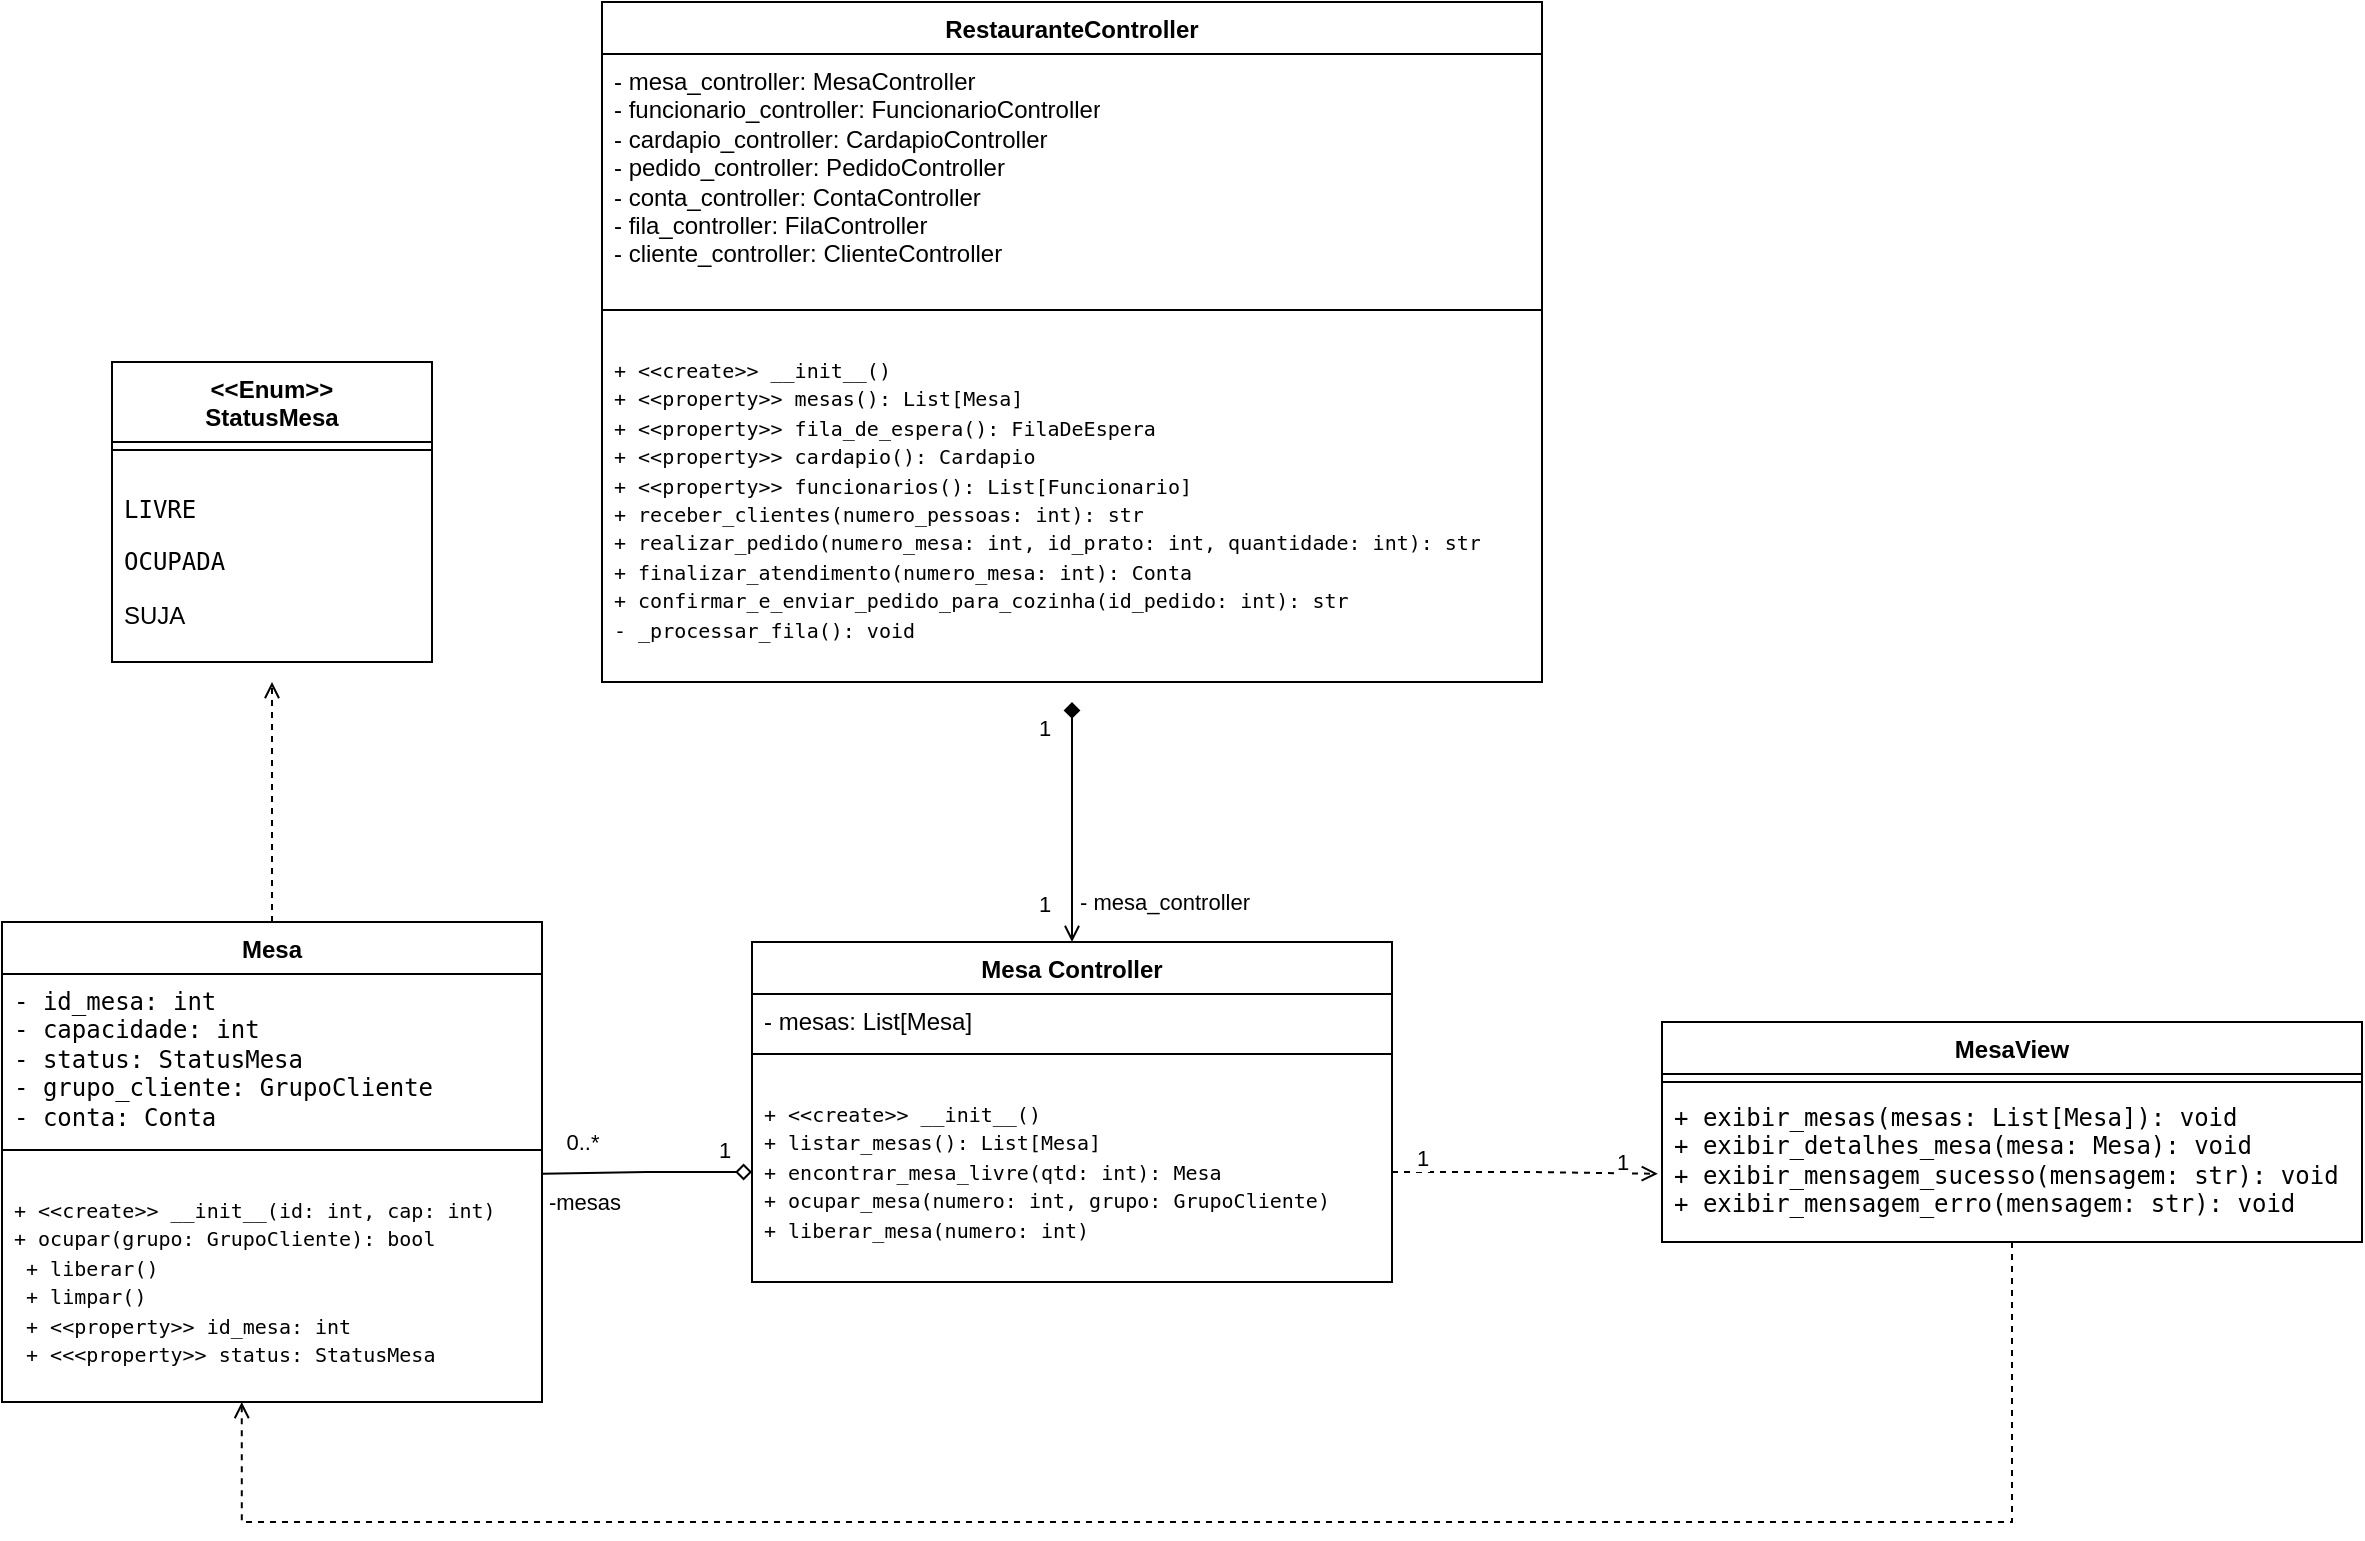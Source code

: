 <mxfile version="28.2.5">
  <diagram id="C5RBs43oDa-KdzZeNtuy" name="Page-1">
    <mxGraphModel dx="1426" dy="799" grid="1" gridSize="10" guides="1" tooltips="1" connect="1" arrows="1" fold="1" page="1" pageScale="1" pageWidth="3000" pageHeight="9000" math="0" shadow="0">
      <root>
        <mxCell id="WIyWlLk6GJQsqaUBKTNV-0" />
        <mxCell id="WIyWlLk6GJQsqaUBKTNV-1" parent="WIyWlLk6GJQsqaUBKTNV-0" />
        <mxCell id="_FP0eEG4TLwUHT1xteoR-0" value="RestauranteController&lt;div&gt;&lt;br&gt;&lt;/div&gt;" style="swimlane;fontStyle=1;align=center;verticalAlign=top;childLayout=stackLayout;horizontal=1;startSize=26;horizontalStack=0;resizeParent=1;resizeParentMax=0;resizeLast=0;collapsible=1;marginBottom=0;whiteSpace=wrap;html=1;" vertex="1" parent="WIyWlLk6GJQsqaUBKTNV-1">
          <mxGeometry x="590" y="40" width="470" height="340" as="geometry" />
        </mxCell>
        <mxCell id="_FP0eEG4TLwUHT1xteoR-1" value="- mesa_controller: MesaController&lt;br&gt;- funcionario_controller: FuncionarioController&lt;br&gt;- cardapio_controller: CardapioController&lt;br&gt;- pedido_controller: PedidoController&lt;br&gt;- conta_controller: ContaController&lt;br&gt;- fila_controller: FilaController&lt;br&gt;- cliente_controller: ClienteController" style="text;strokeColor=none;fillColor=none;align=left;verticalAlign=top;spacingLeft=4;spacingRight=4;overflow=hidden;rotatable=0;points=[[0,0.5],[1,0.5]];portConstraint=eastwest;whiteSpace=wrap;html=1;" vertex="1" parent="_FP0eEG4TLwUHT1xteoR-0">
          <mxGeometry y="26" width="470" height="124" as="geometry" />
        </mxCell>
        <mxCell id="_FP0eEG4TLwUHT1xteoR-2" value="" style="line;strokeWidth=1;fillColor=none;align=left;verticalAlign=middle;spacingTop=-1;spacingLeft=3;spacingRight=3;rotatable=0;labelPosition=right;points=[];portConstraint=eastwest;strokeColor=inherit;" vertex="1" parent="_FP0eEG4TLwUHT1xteoR-0">
          <mxGeometry y="150" width="470" height="8" as="geometry" />
        </mxCell>
        <mxCell id="_FP0eEG4TLwUHT1xteoR-3" value="&lt;div data-ved=&quot;0CAAQhtANahcKEwi997TD64-QAxUAAAAAHQAAAAAQdg&quot; data-hveid=&quot;0&quot; class=&quot;code-block ng-tns-c3159429359-102 ng-animate-disabled ng-trigger ng-trigger-codeBlockRevealAnimation&quot;&gt;&lt;div class=&quot;formatted-code-block-internal-container ng-tns-c3159429359-102&quot;&gt;&lt;div class=&quot;animated-opacity ng-tns-c3159429359-102&quot;&gt;&lt;pre class=&quot;ng-tns-c3159429359-102&quot;&gt;&lt;span style=&quot;font-size: 10px;&quot;&gt;+ &amp;lt;&amp;lt;create&amp;gt;&amp;gt; __init__()&lt;br/&gt;+ &amp;lt;&amp;lt;property&amp;gt;&amp;gt; mesas(): List[Mesa]&lt;br/&gt;+ &amp;lt;&amp;lt;property&amp;gt;&amp;gt; fila_de_espera(): FilaDeEspera&lt;br/&gt;+ &amp;lt;&amp;lt;property&amp;gt;&amp;gt; cardapio(): Cardapio&lt;br/&gt;+ &amp;lt;&amp;lt;property&amp;gt;&amp;gt; funcionarios(): List[Funcionario]&lt;br/&gt;+ receber_clientes(numero_pessoas: int): str&lt;br/&gt;+ realizar_pedido(numero_mesa: int, id_prato: int, quantidade: int): str&lt;br/&gt;+ finalizar_atendimento(numero_mesa: int): Conta&lt;br/&gt;+ confirmar_e_enviar_pedido_para_cozinha(id_pedido: int): str&lt;br/&gt;- _processar_fila(): void&lt;/span&gt;&lt;/pre&gt;&lt;/div&gt;&lt;/div&gt;&lt;/div&gt;&lt;p&gt;&lt;/p&gt;" style="text;strokeColor=none;fillColor=none;align=left;verticalAlign=top;spacingLeft=4;spacingRight=4;overflow=hidden;rotatable=0;points=[[0,0.5],[1,0.5]];portConstraint=eastwest;whiteSpace=wrap;html=1;dashed=1;" vertex="1" parent="_FP0eEG4TLwUHT1xteoR-0">
          <mxGeometry y="158" width="470" height="182" as="geometry" />
        </mxCell>
        <mxCell id="_FP0eEG4TLwUHT1xteoR-30" style="edgeStyle=orthogonalEdgeStyle;rounded=0;orthogonalLoop=1;jettySize=auto;html=1;endArrow=diamond;endFill=1;startArrow=open;startFill=0;" edge="1" parent="WIyWlLk6GJQsqaUBKTNV-1" source="_FP0eEG4TLwUHT1xteoR-4">
          <mxGeometry relative="1" as="geometry">
            <mxPoint x="825" y="390" as="targetPoint" />
          </mxGeometry>
        </mxCell>
        <mxCell id="_FP0eEG4TLwUHT1xteoR-37" value="1&lt;div&gt;&lt;br&gt;&lt;/div&gt;" style="edgeLabel;html=1;align=center;verticalAlign=middle;resizable=0;points=[];" vertex="1" connectable="0" parent="_FP0eEG4TLwUHT1xteoR-30">
          <mxGeometry x="0.05" y="-1" relative="1" as="geometry">
            <mxPoint x="-16" y="-37" as="offset" />
          </mxGeometry>
        </mxCell>
        <mxCell id="_FP0eEG4TLwUHT1xteoR-38" value="1" style="edgeLabel;html=1;align=center;verticalAlign=middle;resizable=0;points=[];" vertex="1" connectable="0" parent="_FP0eEG4TLwUHT1xteoR-30">
          <mxGeometry x="0.096" relative="1" as="geometry">
            <mxPoint x="-15" y="46" as="offset" />
          </mxGeometry>
        </mxCell>
        <mxCell id="_FP0eEG4TLwUHT1xteoR-43" value="- mesa_controller" style="edgeLabel;html=1;align=center;verticalAlign=middle;resizable=0;points=[];" vertex="1" connectable="0" parent="_FP0eEG4TLwUHT1xteoR-30">
          <mxGeometry x="0.108" y="1" relative="1" as="geometry">
            <mxPoint x="46" y="46" as="offset" />
          </mxGeometry>
        </mxCell>
        <mxCell id="_FP0eEG4TLwUHT1xteoR-4" value="Mesa Controller" style="swimlane;fontStyle=1;align=center;verticalAlign=top;childLayout=stackLayout;horizontal=1;startSize=26;horizontalStack=0;resizeParent=1;resizeParentMax=0;resizeLast=0;collapsible=1;marginBottom=0;whiteSpace=wrap;html=1;" vertex="1" parent="WIyWlLk6GJQsqaUBKTNV-1">
          <mxGeometry x="665" y="510" width="320" height="170" as="geometry" />
        </mxCell>
        <mxCell id="_FP0eEG4TLwUHT1xteoR-5" value="- mesas: List[Mesa]" style="text;strokeColor=none;fillColor=none;align=left;verticalAlign=top;spacingLeft=4;spacingRight=4;overflow=hidden;rotatable=0;points=[[0,0.5],[1,0.5]];portConstraint=eastwest;whiteSpace=wrap;html=1;" vertex="1" parent="_FP0eEG4TLwUHT1xteoR-4">
          <mxGeometry y="26" width="320" height="26" as="geometry" />
        </mxCell>
        <mxCell id="_FP0eEG4TLwUHT1xteoR-6" value="" style="line;strokeWidth=1;fillColor=none;align=left;verticalAlign=middle;spacingTop=-1;spacingLeft=3;spacingRight=3;rotatable=0;labelPosition=right;points=[];portConstraint=eastwest;strokeColor=inherit;" vertex="1" parent="_FP0eEG4TLwUHT1xteoR-4">
          <mxGeometry y="52" width="320" height="8" as="geometry" />
        </mxCell>
        <mxCell id="_FP0eEG4TLwUHT1xteoR-7" value="&lt;pre class=&quot;ng-tns-c3159429359-102&quot;&gt;&lt;span style=&quot;font-size: 10px;&quot;&gt;+ &amp;lt;&amp;lt;create&amp;gt;&amp;gt; __init__()&lt;br/&gt;+ listar_mesas(): List[Mesa]&lt;br/&gt;+ encontrar_mesa_livre(qtd: int): Mesa&lt;br/&gt;+ ocupar_mesa(numero: int, grupo: GrupoCliente)&lt;br/&gt;+ liberar_mesa(numero: int)&lt;/span&gt;&lt;/pre&gt;" style="text;strokeColor=none;fillColor=none;align=left;verticalAlign=top;spacingLeft=4;spacingRight=4;overflow=hidden;rotatable=0;points=[[0,0.5],[1,0.5]];portConstraint=eastwest;whiteSpace=wrap;html=1;" vertex="1" parent="_FP0eEG4TLwUHT1xteoR-4">
          <mxGeometry y="60" width="320" height="110" as="geometry" />
        </mxCell>
        <mxCell id="_FP0eEG4TLwUHT1xteoR-35" style="edgeStyle=orthogonalEdgeStyle;rounded=0;orthogonalLoop=1;jettySize=auto;html=1;dashed=1;endArrow=open;endFill=0;" edge="1" parent="WIyWlLk6GJQsqaUBKTNV-1" source="_FP0eEG4TLwUHT1xteoR-9">
          <mxGeometry relative="1" as="geometry">
            <mxPoint x="425" y="380" as="targetPoint" />
          </mxGeometry>
        </mxCell>
        <mxCell id="_FP0eEG4TLwUHT1xteoR-9" value="Mesa" style="swimlane;fontStyle=1;align=center;verticalAlign=top;childLayout=stackLayout;horizontal=1;startSize=26;horizontalStack=0;resizeParent=1;resizeParentMax=0;resizeLast=0;collapsible=1;marginBottom=0;whiteSpace=wrap;html=1;" vertex="1" parent="WIyWlLk6GJQsqaUBKTNV-1">
          <mxGeometry x="290" y="500" width="270" height="240" as="geometry" />
        </mxCell>
        <mxCell id="_FP0eEG4TLwUHT1xteoR-10" value="&lt;div&gt;&lt;font face=&quot;monospace&quot;&gt;- id_mesa: int&lt;/font&gt;&lt;/div&gt;&lt;div&gt;&lt;font face=&quot;monospace&quot;&gt;- capacidade: int&lt;/font&gt;&lt;/div&gt;&lt;div&gt;&lt;font face=&quot;monospace&quot;&gt;- status: StatusMesa&lt;/font&gt;&lt;/div&gt;&lt;div&gt;&lt;font face=&quot;monospace&quot;&gt;- grupo_cliente: GrupoCliente&lt;/font&gt;&lt;/div&gt;&lt;div&gt;&lt;font face=&quot;monospace&quot;&gt;- conta: Conta&lt;/font&gt;&lt;/div&gt;" style="text;strokeColor=none;fillColor=none;align=left;verticalAlign=top;spacingLeft=4;spacingRight=4;overflow=hidden;rotatable=0;points=[[0,0.5],[1,0.5]];portConstraint=eastwest;whiteSpace=wrap;html=1;" vertex="1" parent="_FP0eEG4TLwUHT1xteoR-9">
          <mxGeometry y="26" width="270" height="84" as="geometry" />
        </mxCell>
        <mxCell id="_FP0eEG4TLwUHT1xteoR-11" value="" style="line;strokeWidth=1;fillColor=none;align=left;verticalAlign=middle;spacingTop=-1;spacingLeft=3;spacingRight=3;rotatable=0;labelPosition=right;points=[];portConstraint=eastwest;strokeColor=inherit;" vertex="1" parent="_FP0eEG4TLwUHT1xteoR-9">
          <mxGeometry y="110" width="270" height="8" as="geometry" />
        </mxCell>
        <mxCell id="_FP0eEG4TLwUHT1xteoR-12" value="&lt;pre class=&quot;ng-tns-c3159429359-102&quot;&gt;&lt;span style=&quot;font-size: 10px;&quot;&gt;+ &amp;lt;&amp;lt;create&amp;gt;&amp;gt; __init__(id: int, cap: int)&lt;br/&gt;+ ocupar(grupo: GrupoCliente): bool&lt;br/&gt; + liberar()&lt;br/&gt; + limpar()&lt;br/&gt; + &amp;lt;&amp;lt;property&amp;gt;&amp;gt; id_mesa: int&lt;br/&gt; + &amp;lt;&amp;lt;&amp;lt;property&amp;gt;&amp;gt; status: StatusMesa&lt;/span&gt;&lt;/pre&gt;" style="text;strokeColor=none;fillColor=none;align=left;verticalAlign=top;spacingLeft=4;spacingRight=4;overflow=hidden;rotatable=0;points=[[0,0.5],[1,0.5]];portConstraint=eastwest;whiteSpace=wrap;html=1;" vertex="1" parent="_FP0eEG4TLwUHT1xteoR-9">
          <mxGeometry y="118" width="270" height="122" as="geometry" />
        </mxCell>
        <mxCell id="_FP0eEG4TLwUHT1xteoR-13" value="MesaView" style="swimlane;fontStyle=1;align=center;verticalAlign=top;childLayout=stackLayout;horizontal=1;startSize=26;horizontalStack=0;resizeParent=1;resizeParentMax=0;resizeLast=0;collapsible=1;marginBottom=0;whiteSpace=wrap;html=1;" vertex="1" parent="WIyWlLk6GJQsqaUBKTNV-1">
          <mxGeometry x="1120" y="550" width="350" height="110" as="geometry" />
        </mxCell>
        <mxCell id="_FP0eEG4TLwUHT1xteoR-15" value="" style="line;strokeWidth=1;fillColor=none;align=left;verticalAlign=middle;spacingTop=-1;spacingLeft=3;spacingRight=3;rotatable=0;labelPosition=right;points=[];portConstraint=eastwest;strokeColor=inherit;" vertex="1" parent="_FP0eEG4TLwUHT1xteoR-13">
          <mxGeometry y="26" width="350" height="8" as="geometry" />
        </mxCell>
        <mxCell id="_FP0eEG4TLwUHT1xteoR-16" value="&lt;code&gt;+ exibir_mesas(mesas: List[Mesa]): void&lt;/code&gt;&lt;br/&gt; &lt;code&gt;+ exibir_detalhes_mesa(mesa: Mesa): void&lt;/code&gt;&lt;br/&gt; &lt;code&gt;+ exibir_mensagem_sucesso(mensagem: str): void&lt;/code&gt;&lt;br/&gt; &lt;code&gt;+ exibir_mensagem_erro(mensagem: str): void&lt;/code&gt;" style="text;strokeColor=none;fillColor=none;align=left;verticalAlign=top;spacingLeft=4;spacingRight=4;overflow=hidden;rotatable=0;points=[[0,0.5],[1,0.5]];portConstraint=eastwest;whiteSpace=wrap;html=1;" vertex="1" parent="_FP0eEG4TLwUHT1xteoR-13">
          <mxGeometry y="34" width="350" height="76" as="geometry" />
        </mxCell>
        <mxCell id="_FP0eEG4TLwUHT1xteoR-25" value="&lt;div&gt;&amp;lt;&amp;lt;Enum&amp;gt;&amp;gt;&lt;/div&gt;StatusMesa" style="swimlane;fontStyle=1;align=center;verticalAlign=top;childLayout=stackLayout;horizontal=1;startSize=40;horizontalStack=0;resizeParent=1;resizeParentMax=0;resizeLast=0;collapsible=1;marginBottom=0;whiteSpace=wrap;html=1;" vertex="1" parent="WIyWlLk6GJQsqaUBKTNV-1">
          <mxGeometry x="345" y="220" width="160" height="150" as="geometry" />
        </mxCell>
        <mxCell id="_FP0eEG4TLwUHT1xteoR-27" value="" style="line;strokeWidth=1;fillColor=none;align=left;verticalAlign=middle;spacingTop=-1;spacingLeft=3;spacingRight=3;rotatable=0;labelPosition=right;points=[];portConstraint=eastwest;strokeColor=inherit;" vertex="1" parent="_FP0eEG4TLwUHT1xteoR-25">
          <mxGeometry y="40" width="160" height="8" as="geometry" />
        </mxCell>
        <mxCell id="_FP0eEG4TLwUHT1xteoR-28" value="&lt;p&gt;&lt;code&gt;LIVRE&lt;/code&gt;&lt;/p&gt;&lt;p&gt;&lt;code&gt;OCUPADA&lt;/code&gt;&lt;/p&gt;&lt;p&gt;&lt;span style=&quot;background-color: transparent; color: light-dark(rgb(0, 0, 0), rgb(255, 255, 255));&quot;&gt;SUJA&lt;/span&gt;&lt;/p&gt;" style="text;strokeColor=none;fillColor=none;align=left;verticalAlign=top;spacingLeft=4;spacingRight=4;overflow=hidden;rotatable=0;points=[[0,0.5],[1,0.5]];portConstraint=eastwest;whiteSpace=wrap;html=1;" vertex="1" parent="_FP0eEG4TLwUHT1xteoR-25">
          <mxGeometry y="48" width="160" height="102" as="geometry" />
        </mxCell>
        <mxCell id="_FP0eEG4TLwUHT1xteoR-32" style="edgeStyle=orthogonalEdgeStyle;rounded=0;orthogonalLoop=1;jettySize=auto;html=1;entryX=-0.006;entryY=0.551;entryDx=0;entryDy=0;entryPerimeter=0;dashed=1;endArrow=open;endFill=0;" edge="1" parent="WIyWlLk6GJQsqaUBKTNV-1" source="_FP0eEG4TLwUHT1xteoR-7" target="_FP0eEG4TLwUHT1xteoR-16">
          <mxGeometry relative="1" as="geometry" />
        </mxCell>
        <mxCell id="_FP0eEG4TLwUHT1xteoR-41" value="1" style="edgeLabel;html=1;align=center;verticalAlign=middle;resizable=0;points=[];" vertex="1" connectable="0" parent="_FP0eEG4TLwUHT1xteoR-32">
          <mxGeometry x="0.252" relative="1" as="geometry">
            <mxPoint x="-68" y="-8" as="offset" />
          </mxGeometry>
        </mxCell>
        <mxCell id="_FP0eEG4TLwUHT1xteoR-42" value="1" style="edgeLabel;html=1;align=center;verticalAlign=middle;resizable=0;points=[];" vertex="1" connectable="0" parent="_FP0eEG4TLwUHT1xteoR-32">
          <mxGeometry x="0.176" y="-1" relative="1" as="geometry">
            <mxPoint x="37" y="-7" as="offset" />
          </mxGeometry>
        </mxCell>
        <mxCell id="_FP0eEG4TLwUHT1xteoR-33" style="edgeStyle=orthogonalEdgeStyle;rounded=0;orthogonalLoop=1;jettySize=auto;html=1;entryX=1.001;entryY=0.065;entryDx=0;entryDy=0;entryPerimeter=0;endArrow=none;endFill=0;startArrow=diamond;startFill=0;" edge="1" parent="WIyWlLk6GJQsqaUBKTNV-1" source="_FP0eEG4TLwUHT1xteoR-7" target="_FP0eEG4TLwUHT1xteoR-12">
          <mxGeometry relative="1" as="geometry" />
        </mxCell>
        <mxCell id="_FP0eEG4TLwUHT1xteoR-39" value="1" style="edgeLabel;html=1;align=center;verticalAlign=middle;resizable=0;points=[];" vertex="1" connectable="0" parent="_FP0eEG4TLwUHT1xteoR-33">
          <mxGeometry x="-0.202" y="-1" relative="1" as="geometry">
            <mxPoint x="28" y="-10" as="offset" />
          </mxGeometry>
        </mxCell>
        <mxCell id="_FP0eEG4TLwUHT1xteoR-40" value="0..*" style="edgeLabel;html=1;align=center;verticalAlign=middle;resizable=0;points=[];" vertex="1" connectable="0" parent="_FP0eEG4TLwUHT1xteoR-33">
          <mxGeometry x="0.1" y="1" relative="1" as="geometry">
            <mxPoint x="-28" y="-17" as="offset" />
          </mxGeometry>
        </mxCell>
        <mxCell id="_FP0eEG4TLwUHT1xteoR-44" value="-mesas" style="edgeLabel;html=1;align=center;verticalAlign=middle;resizable=0;points=[];" vertex="1" connectable="0" parent="_FP0eEG4TLwUHT1xteoR-33">
          <mxGeometry x="0.121" y="-1" relative="1" as="geometry">
            <mxPoint x="-26" y="15" as="offset" />
          </mxGeometry>
        </mxCell>
        <mxCell id="_FP0eEG4TLwUHT1xteoR-34" style="edgeStyle=orthogonalEdgeStyle;rounded=0;orthogonalLoop=1;jettySize=auto;html=1;entryX=0.444;entryY=1;entryDx=0;entryDy=0;entryPerimeter=0;dashed=1;endArrow=open;endFill=0;" edge="1" parent="WIyWlLk6GJQsqaUBKTNV-1" source="_FP0eEG4TLwUHT1xteoR-13" target="_FP0eEG4TLwUHT1xteoR-12">
          <mxGeometry relative="1" as="geometry">
            <Array as="points">
              <mxPoint x="1295" y="800" />
              <mxPoint x="410" y="800" />
            </Array>
          </mxGeometry>
        </mxCell>
      </root>
    </mxGraphModel>
  </diagram>
</mxfile>
